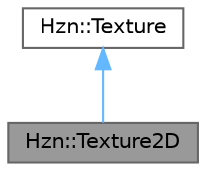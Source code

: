 digraph "Hzn::Texture2D"
{
 // LATEX_PDF_SIZE
  bgcolor="transparent";
  edge [fontname=Helvetica,fontsize=10,labelfontname=Helvetica,labelfontsize=10];
  node [fontname=Helvetica,fontsize=10,shape=box,height=0.2,width=0.4];
  Node1 [label="Hzn::Texture2D",height=0.2,width=0.4,color="gray40", fillcolor="grey60", style="filled", fontcolor="black",tooltip="Represents 2D Textures."];
  Node2 -> Node1 [dir="back",color="steelblue1",style="solid"];
  Node2 [label="Hzn::Texture",height=0.2,width=0.4,color="gray40", fillcolor="white", style="filled",URL="$class_hzn_1_1_texture.html",tooltip="Abstract class for Textures."];
}
